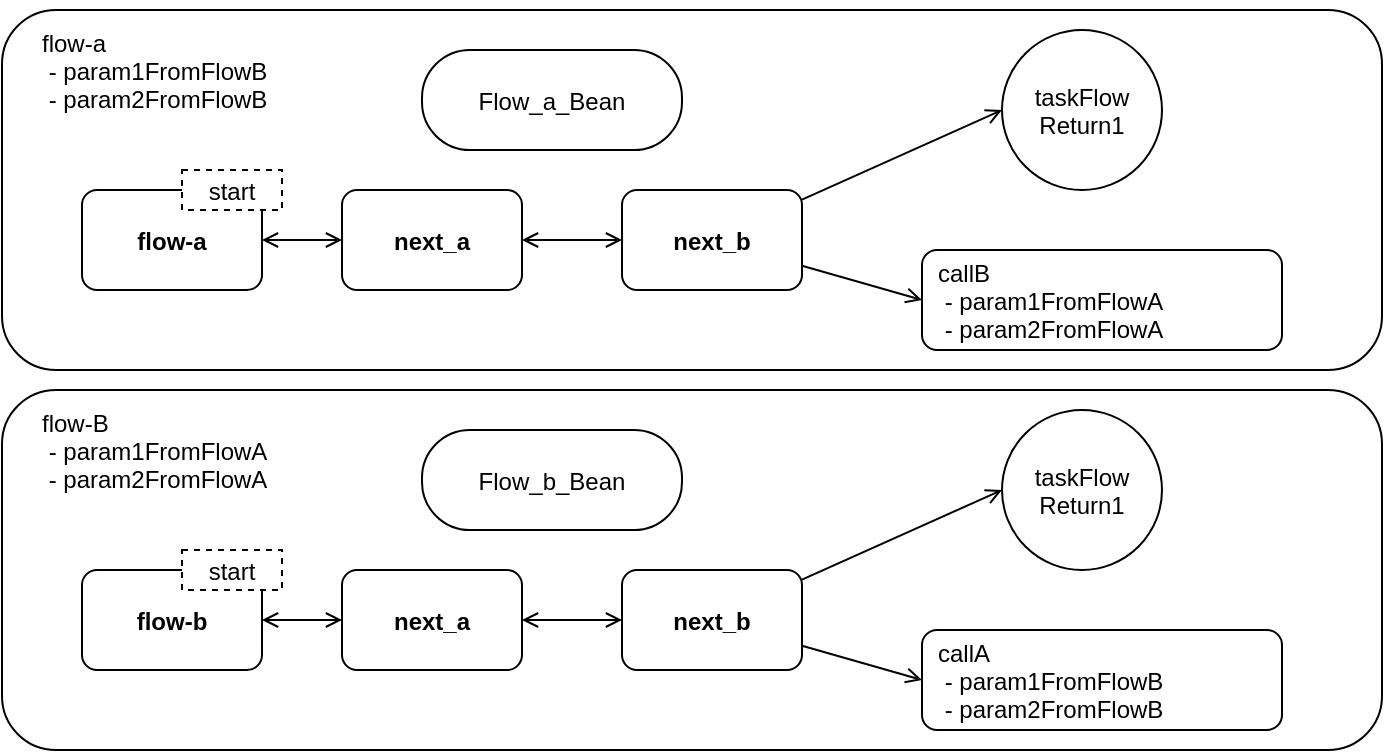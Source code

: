 <mxfile version="14.9.0" type="device"><diagram id="nt_SbR8EmIZIOraPfYY1" name="Page-1"><mxGraphModel dx="788" dy="453" grid="1" gridSize="10" guides="1" tooltips="1" connect="1" arrows="1" fold="1" page="1" pageScale="1" pageWidth="827" pageHeight="1169" math="0" shadow="0"><root><mxCell id="0"/><mxCell id="1" parent="0"/><mxCell id="POUFVnR60X2x5PXkvXkx-1" value="" style="rounded=1;" parent="1" vertex="1"><mxGeometry x="30" y="20" width="690" height="180" as="geometry"/></mxCell><mxCell id="POUFVnR60X2x5PXkvXkx-13" value="" style="edgeStyle=none;rounded=0;orthogonalLoop=1;jettySize=auto;startArrow=open;startFill=0;endArrow=open;endFill=0;" parent="1" source="POUFVnR60X2x5PXkvXkx-2" target="POUFVnR60X2x5PXkvXkx-3" edge="1"><mxGeometry relative="1" as="geometry"/></mxCell><mxCell id="POUFVnR60X2x5PXkvXkx-2" value="flow-a" style="rounded=1;fontStyle=1" parent="1" vertex="1"><mxGeometry x="70" y="110" width="90" height="50" as="geometry"/></mxCell><mxCell id="POUFVnR60X2x5PXkvXkx-12" value="" style="edgeStyle=none;rounded=0;orthogonalLoop=1;jettySize=auto;endArrow=open;endFill=0;startArrow=open;startFill=0;" parent="1" source="POUFVnR60X2x5PXkvXkx-3" target="POUFVnR60X2x5PXkvXkx-4" edge="1"><mxGeometry relative="1" as="geometry"/></mxCell><mxCell id="POUFVnR60X2x5PXkvXkx-3" value="next_a" style="rounded=1;fontStyle=1" parent="1" vertex="1"><mxGeometry x="200" y="110" width="90" height="50" as="geometry"/></mxCell><mxCell id="POUFVnR60X2x5PXkvXkx-10" value="" style="rounded=0;orthogonalLoop=1;jettySize=auto;entryX=0;entryY=0.5;entryDx=0;entryDy=0;endArrow=open;endFill=0;" parent="1" source="POUFVnR60X2x5PXkvXkx-4" target="POUFVnR60X2x5PXkvXkx-8" edge="1"><mxGeometry relative="1" as="geometry"/></mxCell><mxCell id="POUFVnR60X2x5PXkvXkx-11" value="" style="edgeStyle=none;rounded=0;orthogonalLoop=1;jettySize=auto;entryX=0;entryY=0.5;entryDx=0;entryDy=0;endArrow=open;endFill=0;" parent="1" source="POUFVnR60X2x5PXkvXkx-4" target="POUFVnR60X2x5PXkvXkx-9" edge="1"><mxGeometry relative="1" as="geometry"/></mxCell><mxCell id="POUFVnR60X2x5PXkvXkx-4" value="next_b" style="rounded=1;fontStyle=1" parent="1" vertex="1"><mxGeometry x="340" y="110" width="90" height="50" as="geometry"/></mxCell><mxCell id="POUFVnR60X2x5PXkvXkx-5" value="Flow_a_Bean" style="rounded=1;fontStyle=0;arcSize=48;" parent="1" vertex="1"><mxGeometry x="240" y="40" width="130" height="50" as="geometry"/></mxCell><mxCell id="POUFVnR60X2x5PXkvXkx-6" value="flow-a&#xa; - param1FromFlowB&#xa; - param2FromFlowB" style="text;strokeColor=none;fillColor=none;align=left;verticalAlign=middle;rounded=0;" parent="1" vertex="1"><mxGeometry x="48" y="15" width="200" height="70" as="geometry"/></mxCell><mxCell id="POUFVnR60X2x5PXkvXkx-8" value="taskFlow&#xa;Return1" style="ellipse;aspect=fixed;" parent="1" vertex="1"><mxGeometry x="530" y="30" width="80" height="80" as="geometry"/></mxCell><mxCell id="POUFVnR60X2x5PXkvXkx-9" value="callB&#xa; - param1FromFlowA&#xa; - param2FromFlowA" style="rounded=1;fontStyle=0;align=left;spacing=8;" parent="1" vertex="1"><mxGeometry x="490" y="140" width="180" height="50" as="geometry"/></mxCell><mxCell id="POUFVnR60X2x5PXkvXkx-14" value="start" style="rounded=0;dashed=1;" parent="1" vertex="1"><mxGeometry x="120" y="100" width="50" height="20" as="geometry"/></mxCell><mxCell id="POUFVnR60X2x5PXkvXkx-15" value="" style="rounded=1;" parent="1" vertex="1"><mxGeometry x="30" y="210" width="690" height="180" as="geometry"/></mxCell><mxCell id="POUFVnR60X2x5PXkvXkx-16" value="" style="edgeStyle=none;rounded=0;orthogonalLoop=1;jettySize=auto;startArrow=open;startFill=0;endArrow=open;endFill=0;" parent="1" source="POUFVnR60X2x5PXkvXkx-17" target="POUFVnR60X2x5PXkvXkx-19" edge="1"><mxGeometry relative="1" as="geometry"/></mxCell><mxCell id="POUFVnR60X2x5PXkvXkx-17" value="flow-b" style="rounded=1;fontStyle=1" parent="1" vertex="1"><mxGeometry x="70" y="300" width="90" height="50" as="geometry"/></mxCell><mxCell id="POUFVnR60X2x5PXkvXkx-18" value="" style="edgeStyle=none;rounded=0;orthogonalLoop=1;jettySize=auto;endArrow=open;endFill=0;startArrow=open;startFill=0;" parent="1" source="POUFVnR60X2x5PXkvXkx-19" target="POUFVnR60X2x5PXkvXkx-22" edge="1"><mxGeometry relative="1" as="geometry"/></mxCell><mxCell id="POUFVnR60X2x5PXkvXkx-19" value="next_a" style="rounded=1;fontStyle=1" parent="1" vertex="1"><mxGeometry x="200" y="300" width="90" height="50" as="geometry"/></mxCell><mxCell id="POUFVnR60X2x5PXkvXkx-20" value="" style="rounded=0;orthogonalLoop=1;jettySize=auto;entryX=0;entryY=0.5;entryDx=0;entryDy=0;endArrow=open;endFill=0;" parent="1" source="POUFVnR60X2x5PXkvXkx-22" target="POUFVnR60X2x5PXkvXkx-25" edge="1"><mxGeometry relative="1" as="geometry"/></mxCell><mxCell id="POUFVnR60X2x5PXkvXkx-21" value="" style="edgeStyle=none;rounded=0;orthogonalLoop=1;jettySize=auto;entryX=0;entryY=0.5;entryDx=0;entryDy=0;endArrow=open;endFill=0;" parent="1" source="POUFVnR60X2x5PXkvXkx-22" target="POUFVnR60X2x5PXkvXkx-26" edge="1"><mxGeometry relative="1" as="geometry"/></mxCell><mxCell id="POUFVnR60X2x5PXkvXkx-22" value="next_b" style="rounded=1;fontStyle=1" parent="1" vertex="1"><mxGeometry x="340" y="300" width="90" height="50" as="geometry"/></mxCell><mxCell id="POUFVnR60X2x5PXkvXkx-23" value="Flow_b_Bean" style="rounded=1;fontStyle=0;arcSize=48;" parent="1" vertex="1"><mxGeometry x="240" y="230" width="130" height="50" as="geometry"/></mxCell><mxCell id="POUFVnR60X2x5PXkvXkx-25" value="taskFlow&#xa;Return1" style="ellipse;aspect=fixed;" parent="1" vertex="1"><mxGeometry x="530" y="220" width="80" height="80" as="geometry"/></mxCell><mxCell id="POUFVnR60X2x5PXkvXkx-26" value="callA&#xa; - param1FromFlowB&#xa; - param2FromFlowB" style="rounded=1;fontStyle=0;align=left;spacing=8;" parent="1" vertex="1"><mxGeometry x="490" y="330" width="180" height="50" as="geometry"/></mxCell><mxCell id="POUFVnR60X2x5PXkvXkx-27" value="start" style="rounded=0;dashed=1;" parent="1" vertex="1"><mxGeometry x="120" y="290" width="50" height="20" as="geometry"/></mxCell><mxCell id="NoqrqM9Y-hTbFHWS6x8A-1" value="flow-B&#xa; - param1FromFlowA&#xa; - param2FromFlowA" style="text;strokeColor=none;fillColor=none;align=left;verticalAlign=middle;rounded=0;" vertex="1" parent="1"><mxGeometry x="48" y="205" width="200" height="70" as="geometry"/></mxCell></root></mxGraphModel></diagram></mxfile>